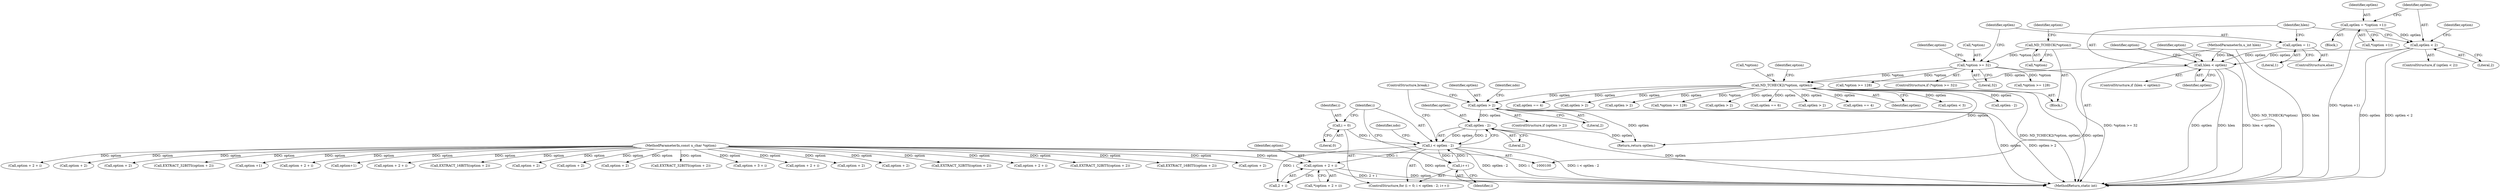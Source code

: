digraph "0_tcpdump_211124b972e74f0da66bc8b16f181f78793e2f66@pointer" {
"1000392" [label="(Call,option + 2 + i)"];
"1000102" [label="(MethodParameterIn,const u_char *option)"];
"1000379" [label="(Call,i < optlen - 2)"];
"1000376" [label="(Call,i = 0)"];
"1000384" [label="(Call,i++)"];
"1000381" [label="(Call,optlen - 2)"];
"1000367" [label="(Call,optlen > 2)"];
"1000191" [label="(Call,ND_TCHECK2(*option, optlen))"];
"1000111" [label="(Call,*option >= 32)"];
"1000107" [label="(Call,ND_TCHECK(*option))"];
"1000162" [label="(Call,hlen < optlen)"];
"1000103" [label="(MethodParameterIn,u_int hlen)"];
"1000158" [label="(Call,optlen = 1)"];
"1000128" [label="(Call,optlen < 2)"];
"1000121" [label="(Call,optlen = *(option +1))"];
"1000113" [label="(Identifier,option)"];
"1000282" [label="(Call,option + 2)"];
"1000369" [label="(Literal,2)"];
"1000112" [label="(Call,*option)"];
"1000474" [label="(Call,EXTRACT_32BITS(option + 2))"];
"1000194" [label="(Identifier,optlen)"];
"1000466" [label="(Call,optlen == 4)"];
"1000458" [label="(Call,option + 2 + i)"];
"1000540" [label="(Call,optlen > 2)"];
"1000514" [label="(Call,EXTRACT_32BITS(option + 2))"];
"1000164" [label="(Identifier,optlen)"];
"1000127" [label="(ControlStructure,if (optlen < 2))"];
"1000161" [label="(ControlStructure,if (hlen < optlen))"];
"1000111" [label="(Call,*option >= 32)"];
"1000193" [label="(Identifier,option)"];
"1000382" [label="(Identifier,optlen)"];
"1000217" [label="(Call,EXTRACT_16BITS(option + 2))"];
"1000381" [label="(Call,optlen - 2)"];
"1000475" [label="(Call,option + 2)"];
"1000114" [label="(Literal,32)"];
"1000135" [label="(Identifier,option)"];
"1000565" [label="(Call,option + 2 + i)"];
"1000108" [label="(Call,*option)"];
"1000167" [label="(Call,*option >= 128)"];
"1000529" [label="(Call,option + 2)"];
"1000571" [label="(Return,return optlen;)"];
"1000368" [label="(Identifier,optlen)"];
"1000159" [label="(Identifier,optlen)"];
"1000373" [label="(Identifier,ndo)"];
"1000158" [label="(Call,optlen = 1)"];
"1000269" [label="(Call,option + 2)"];
"1000393" [label="(Identifier,option)"];
"1000392" [label="(Call,option + 2 + i)"];
"1000107" [label="(Call,ND_TCHECK(*option))"];
"1000119" [label="(Identifier,option)"];
"1000123" [label="(Call,*(option +1))"];
"1000160" [label="(Literal,1)"];
"1000191" [label="(Call,ND_TCHECK2(*option, optlen))"];
"1000400" [label="(Call,optlen > 2)"];
"1000196" [label="(Call,*option >= 128)"];
"1000388" [label="(Identifier,ndo)"];
"1000375" [label="(ControlStructure,for (i = 0; i < optlen - 2; i++))"];
"1000433" [label="(Call,optlen > 2)"];
"1000383" [label="(Literal,2)"];
"1000582" [label="(MethodReturn,static int)"];
"1000377" [label="(Identifier,i)"];
"1000494" [label="(Call,EXTRACT_32BITS(option + 2))"];
"1000376" [label="(Call,i = 0)"];
"1000121" [label="(Call,optlen = *(option +1))"];
"1000506" [label="(Call,optlen == 6)"];
"1000380" [label="(Identifier,i)"];
"1000310" [label="(Call,optlen > 2)"];
"1000384" [label="(Call,i++)"];
"1000128" [label="(Call,optlen < 2)"];
"1000162" [label="(Call,hlen < optlen)"];
"1000486" [label="(Call,optlen == 4)"];
"1000124" [label="(Call,option +1)"];
"1000130" [label="(Literal,2)"];
"1000122" [label="(Identifier,optlen)"];
"1000425" [label="(Call,option + 2 + i)"];
"1000256" [label="(Call,optlen < 3)"];
"1000133" [label="(Call,*option >= 128)"];
"1000118" [label="(Call,option+1)"];
"1000157" [label="(ControlStructure,else)"];
"1000359" [label="(Call,option + 2 + i)"];
"1000115" [label="(Block,)"];
"1000367" [label="(Call,optlen > 2)"];
"1000192" [label="(Call,*option)"];
"1000379" [label="(Call,i < optlen - 2)"];
"1000528" [label="(Call,EXTRACT_16BITS(option + 2))"];
"1000378" [label="(Literal,0)"];
"1000104" [label="(Block,)"];
"1000129" [label="(Identifier,optlen)"];
"1000495" [label="(Call,option + 2)"];
"1000394" [label="(Call,2 + i)"];
"1000110" [label="(ControlStructure,if (*option >= 32))"];
"1000385" [label="(Identifier,i)"];
"1000169" [label="(Identifier,option)"];
"1000163" [label="(Identifier,hlen)"];
"1000515" [label="(Call,option + 2)"];
"1000391" [label="(Call,*(option + 2 + i))"];
"1000218" [label="(Call,option + 2)"];
"1000228" [label="(Call,EXTRACT_32BITS(option + 2))"];
"1000348" [label="(Call,optlen - 2)"];
"1000102" [label="(MethodParameterIn,const u_char *option)"];
"1000302" [label="(Call,option + 3 + i)"];
"1000397" [label="(ControlStructure,break;)"];
"1000366" [label="(ControlStructure,if (optlen > 2))"];
"1000103" [label="(MethodParameterIn,u_int hlen)"];
"1000335" [label="(Call,option + 2 + i)"];
"1000229" [label="(Call,option + 2)"];
"1000198" [label="(Identifier,option)"];
"1000392" -> "1000391"  [label="AST: "];
"1000392" -> "1000394"  [label="CFG: "];
"1000393" -> "1000392"  [label="AST: "];
"1000394" -> "1000392"  [label="AST: "];
"1000391" -> "1000392"  [label="CFG: "];
"1000392" -> "1000582"  [label="DDG: 2 + i"];
"1000392" -> "1000582"  [label="DDG: option"];
"1000102" -> "1000392"  [label="DDG: option"];
"1000379" -> "1000392"  [label="DDG: i"];
"1000102" -> "1000100"  [label="AST: "];
"1000102" -> "1000582"  [label="DDG: option"];
"1000102" -> "1000118"  [label="DDG: option"];
"1000102" -> "1000124"  [label="DDG: option"];
"1000102" -> "1000217"  [label="DDG: option"];
"1000102" -> "1000218"  [label="DDG: option"];
"1000102" -> "1000228"  [label="DDG: option"];
"1000102" -> "1000229"  [label="DDG: option"];
"1000102" -> "1000269"  [label="DDG: option"];
"1000102" -> "1000282"  [label="DDG: option"];
"1000102" -> "1000302"  [label="DDG: option"];
"1000102" -> "1000335"  [label="DDG: option"];
"1000102" -> "1000359"  [label="DDG: option"];
"1000102" -> "1000425"  [label="DDG: option"];
"1000102" -> "1000458"  [label="DDG: option"];
"1000102" -> "1000474"  [label="DDG: option"];
"1000102" -> "1000475"  [label="DDG: option"];
"1000102" -> "1000494"  [label="DDG: option"];
"1000102" -> "1000495"  [label="DDG: option"];
"1000102" -> "1000514"  [label="DDG: option"];
"1000102" -> "1000515"  [label="DDG: option"];
"1000102" -> "1000528"  [label="DDG: option"];
"1000102" -> "1000529"  [label="DDG: option"];
"1000102" -> "1000565"  [label="DDG: option"];
"1000379" -> "1000375"  [label="AST: "];
"1000379" -> "1000381"  [label="CFG: "];
"1000380" -> "1000379"  [label="AST: "];
"1000381" -> "1000379"  [label="AST: "];
"1000388" -> "1000379"  [label="CFG: "];
"1000397" -> "1000379"  [label="CFG: "];
"1000379" -> "1000582"  [label="DDG: i"];
"1000379" -> "1000582"  [label="DDG: i < optlen - 2"];
"1000379" -> "1000582"  [label="DDG: optlen - 2"];
"1000376" -> "1000379"  [label="DDG: i"];
"1000384" -> "1000379"  [label="DDG: i"];
"1000381" -> "1000379"  [label="DDG: optlen"];
"1000381" -> "1000379"  [label="DDG: 2"];
"1000379" -> "1000384"  [label="DDG: i"];
"1000379" -> "1000394"  [label="DDG: i"];
"1000376" -> "1000375"  [label="AST: "];
"1000376" -> "1000378"  [label="CFG: "];
"1000377" -> "1000376"  [label="AST: "];
"1000378" -> "1000376"  [label="AST: "];
"1000380" -> "1000376"  [label="CFG: "];
"1000384" -> "1000375"  [label="AST: "];
"1000384" -> "1000385"  [label="CFG: "];
"1000385" -> "1000384"  [label="AST: "];
"1000380" -> "1000384"  [label="CFG: "];
"1000381" -> "1000383"  [label="CFG: "];
"1000382" -> "1000381"  [label="AST: "];
"1000383" -> "1000381"  [label="AST: "];
"1000381" -> "1000582"  [label="DDG: optlen"];
"1000367" -> "1000381"  [label="DDG: optlen"];
"1000381" -> "1000571"  [label="DDG: optlen"];
"1000367" -> "1000366"  [label="AST: "];
"1000367" -> "1000369"  [label="CFG: "];
"1000368" -> "1000367"  [label="AST: "];
"1000369" -> "1000367"  [label="AST: "];
"1000373" -> "1000367"  [label="CFG: "];
"1000397" -> "1000367"  [label="CFG: "];
"1000367" -> "1000582"  [label="DDG: optlen"];
"1000367" -> "1000582"  [label="DDG: optlen > 2"];
"1000191" -> "1000367"  [label="DDG: optlen"];
"1000367" -> "1000571"  [label="DDG: optlen"];
"1000191" -> "1000104"  [label="AST: "];
"1000191" -> "1000194"  [label="CFG: "];
"1000192" -> "1000191"  [label="AST: "];
"1000194" -> "1000191"  [label="AST: "];
"1000198" -> "1000191"  [label="CFG: "];
"1000191" -> "1000582"  [label="DDG: optlen"];
"1000191" -> "1000582"  [label="DDG: ND_TCHECK2(*option, optlen)"];
"1000111" -> "1000191"  [label="DDG: *option"];
"1000162" -> "1000191"  [label="DDG: optlen"];
"1000191" -> "1000196"  [label="DDG: *option"];
"1000191" -> "1000256"  [label="DDG: optlen"];
"1000191" -> "1000310"  [label="DDG: optlen"];
"1000191" -> "1000348"  [label="DDG: optlen"];
"1000191" -> "1000400"  [label="DDG: optlen"];
"1000191" -> "1000433"  [label="DDG: optlen"];
"1000191" -> "1000466"  [label="DDG: optlen"];
"1000191" -> "1000486"  [label="DDG: optlen"];
"1000191" -> "1000506"  [label="DDG: optlen"];
"1000191" -> "1000540"  [label="DDG: optlen"];
"1000191" -> "1000571"  [label="DDG: optlen"];
"1000111" -> "1000110"  [label="AST: "];
"1000111" -> "1000114"  [label="CFG: "];
"1000112" -> "1000111"  [label="AST: "];
"1000114" -> "1000111"  [label="AST: "];
"1000119" -> "1000111"  [label="CFG: "];
"1000159" -> "1000111"  [label="CFG: "];
"1000111" -> "1000582"  [label="DDG: *option >= 32"];
"1000107" -> "1000111"  [label="DDG: *option"];
"1000111" -> "1000133"  [label="DDG: *option"];
"1000111" -> "1000167"  [label="DDG: *option"];
"1000107" -> "1000104"  [label="AST: "];
"1000107" -> "1000108"  [label="CFG: "];
"1000108" -> "1000107"  [label="AST: "];
"1000113" -> "1000107"  [label="CFG: "];
"1000107" -> "1000582"  [label="DDG: ND_TCHECK(*option)"];
"1000162" -> "1000161"  [label="AST: "];
"1000162" -> "1000164"  [label="CFG: "];
"1000163" -> "1000162"  [label="AST: "];
"1000164" -> "1000162"  [label="AST: "];
"1000169" -> "1000162"  [label="CFG: "];
"1000193" -> "1000162"  [label="CFG: "];
"1000162" -> "1000582"  [label="DDG: optlen"];
"1000162" -> "1000582"  [label="DDG: hlen"];
"1000162" -> "1000582"  [label="DDG: hlen < optlen"];
"1000103" -> "1000162"  [label="DDG: hlen"];
"1000158" -> "1000162"  [label="DDG: optlen"];
"1000128" -> "1000162"  [label="DDG: optlen"];
"1000103" -> "1000100"  [label="AST: "];
"1000103" -> "1000582"  [label="DDG: hlen"];
"1000158" -> "1000157"  [label="AST: "];
"1000158" -> "1000160"  [label="CFG: "];
"1000159" -> "1000158"  [label="AST: "];
"1000160" -> "1000158"  [label="AST: "];
"1000163" -> "1000158"  [label="CFG: "];
"1000128" -> "1000127"  [label="AST: "];
"1000128" -> "1000130"  [label="CFG: "];
"1000129" -> "1000128"  [label="AST: "];
"1000130" -> "1000128"  [label="AST: "];
"1000135" -> "1000128"  [label="CFG: "];
"1000163" -> "1000128"  [label="CFG: "];
"1000128" -> "1000582"  [label="DDG: optlen"];
"1000128" -> "1000582"  [label="DDG: optlen < 2"];
"1000121" -> "1000128"  [label="DDG: optlen"];
"1000121" -> "1000115"  [label="AST: "];
"1000121" -> "1000123"  [label="CFG: "];
"1000122" -> "1000121"  [label="AST: "];
"1000123" -> "1000121"  [label="AST: "];
"1000129" -> "1000121"  [label="CFG: "];
"1000121" -> "1000582"  [label="DDG: *(option +1)"];
}
